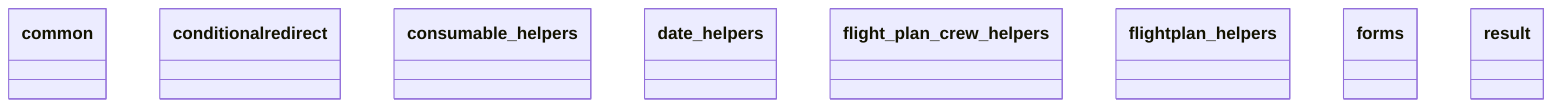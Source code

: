 classDiagram
  class common {
  }
  class conditionalredirect {
  }
  class consumable_helpers {
  }
  class date_helpers {
  }
  class flight_plan_crew_helpers {
  }
  class flightplan_helpers {
  }
  class forms {
  }
  class result {
  }